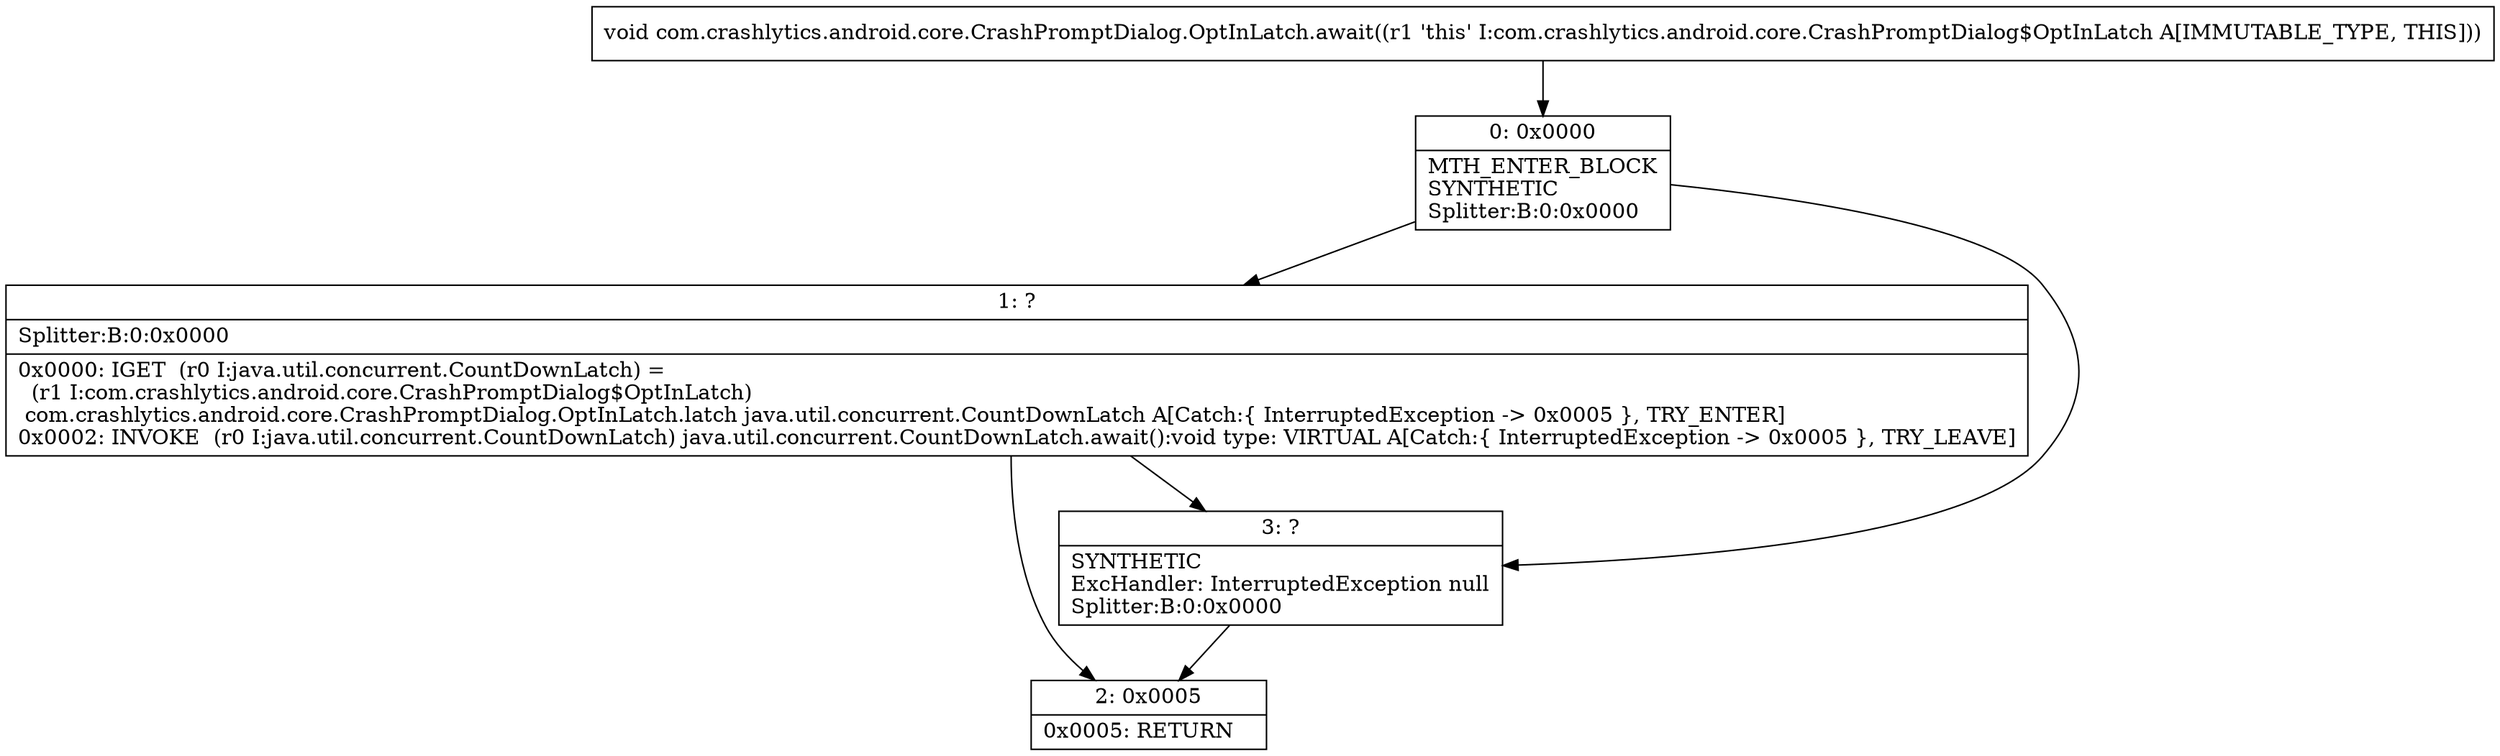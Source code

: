 digraph "CFG forcom.crashlytics.android.core.CrashPromptDialog.OptInLatch.await()V" {
Node_0 [shape=record,label="{0\:\ 0x0000|MTH_ENTER_BLOCK\lSYNTHETIC\lSplitter:B:0:0x0000\l}"];
Node_1 [shape=record,label="{1\:\ ?|Splitter:B:0:0x0000\l|0x0000: IGET  (r0 I:java.util.concurrent.CountDownLatch) = \l  (r1 I:com.crashlytics.android.core.CrashPromptDialog$OptInLatch)\l com.crashlytics.android.core.CrashPromptDialog.OptInLatch.latch java.util.concurrent.CountDownLatch A[Catch:\{ InterruptedException \-\> 0x0005 \}, TRY_ENTER]\l0x0002: INVOKE  (r0 I:java.util.concurrent.CountDownLatch) java.util.concurrent.CountDownLatch.await():void type: VIRTUAL A[Catch:\{ InterruptedException \-\> 0x0005 \}, TRY_LEAVE]\l}"];
Node_2 [shape=record,label="{2\:\ 0x0005|0x0005: RETURN   \l}"];
Node_3 [shape=record,label="{3\:\ ?|SYNTHETIC\lExcHandler: InterruptedException null\lSplitter:B:0:0x0000\l}"];
MethodNode[shape=record,label="{void com.crashlytics.android.core.CrashPromptDialog.OptInLatch.await((r1 'this' I:com.crashlytics.android.core.CrashPromptDialog$OptInLatch A[IMMUTABLE_TYPE, THIS])) }"];
MethodNode -> Node_0;
Node_0 -> Node_1;
Node_0 -> Node_3;
Node_1 -> Node_2;
Node_1 -> Node_3;
Node_3 -> Node_2;
}

